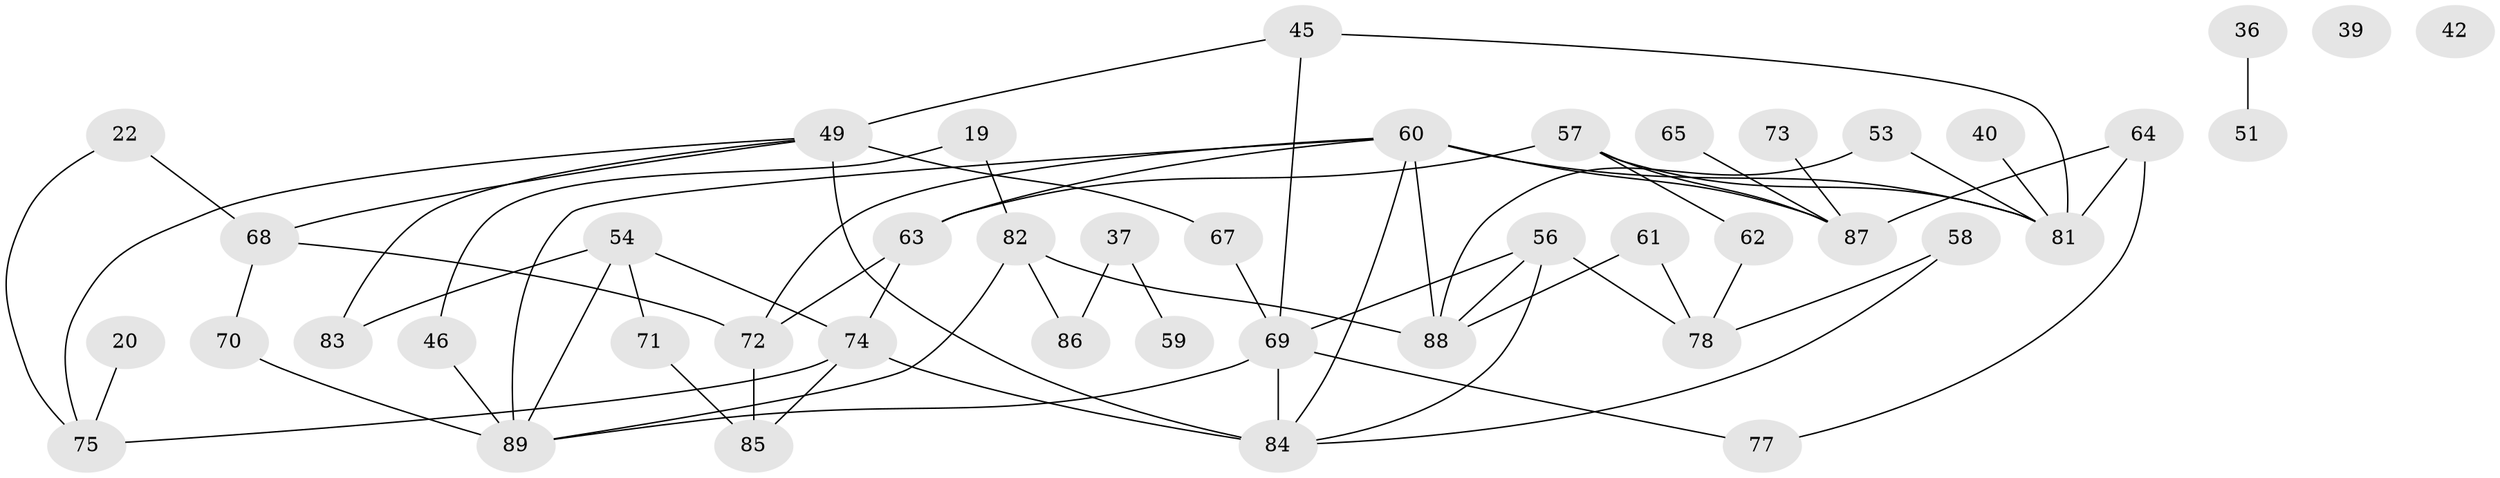 // original degree distribution, {2: 0.34831460674157305, 4: 0.19101123595505617, 3: 0.2247191011235955, 1: 0.11235955056179775, 7: 0.02247191011235955, 6: 0.011235955056179775, 5: 0.06741573033707865, 0: 0.02247191011235955}
// Generated by graph-tools (version 1.1) at 2025/40/03/09/25 04:40:09]
// undirected, 44 vertices, 66 edges
graph export_dot {
graph [start="1"]
  node [color=gray90,style=filled];
  19;
  20;
  22;
  36;
  37;
  39;
  40;
  42;
  45;
  46;
  49 [super="+8+13"];
  51;
  53;
  54;
  56 [super="+27"];
  57 [super="+31"];
  58;
  59;
  60 [super="+15+23+30"];
  61;
  62;
  63 [super="+17+50"];
  64 [super="+32+7"];
  65;
  67;
  68;
  69 [super="+55"];
  70;
  71;
  72 [super="+3+4"];
  73;
  74 [super="+52+66"];
  75;
  77 [super="+18"];
  78 [super="+12"];
  81 [super="+34+35+33"];
  82;
  83;
  84 [super="+48+43"];
  85 [super="+41"];
  86;
  87 [super="+9+76"];
  88 [super="+11+80"];
  89 [super="+47+10+79"];
  19 -- 46;
  19 -- 82;
  20 -- 75;
  22 -- 68;
  22 -- 75;
  36 -- 51;
  37 -- 59;
  37 -- 86;
  40 -- 81;
  45 -- 69;
  45 -- 49;
  45 -- 81;
  46 -- 89;
  49 -- 68;
  49 -- 84 [weight=3];
  49 -- 75;
  49 -- 83;
  49 -- 67;
  53 -- 81;
  53 -- 88;
  54 -- 71;
  54 -- 83;
  54 -- 89;
  54 -- 74;
  56 -- 69;
  56 -- 84 [weight=3];
  56 -- 88;
  56 -- 78;
  57 -- 62;
  57 -- 63 [weight=2];
  57 -- 81;
  57 -- 87;
  58 -- 84;
  58 -- 78;
  60 -- 84;
  60 -- 81 [weight=2];
  60 -- 72;
  60 -- 87;
  60 -- 88 [weight=3];
  60 -- 63;
  60 -- 89 [weight=2];
  61 -- 78;
  61 -- 88;
  62 -- 78;
  63 -- 72;
  63 -- 74;
  64 -- 77 [weight=2];
  64 -- 87;
  64 -- 81 [weight=2];
  65 -- 87;
  67 -- 69;
  68 -- 70;
  68 -- 72;
  69 -- 77 [weight=2];
  69 -- 84 [weight=2];
  69 -- 89;
  70 -- 89;
  71 -- 85;
  72 -- 85 [weight=2];
  73 -- 87;
  74 -- 84;
  74 -- 75;
  74 -- 85;
  82 -- 86;
  82 -- 88;
  82 -- 89;
}
